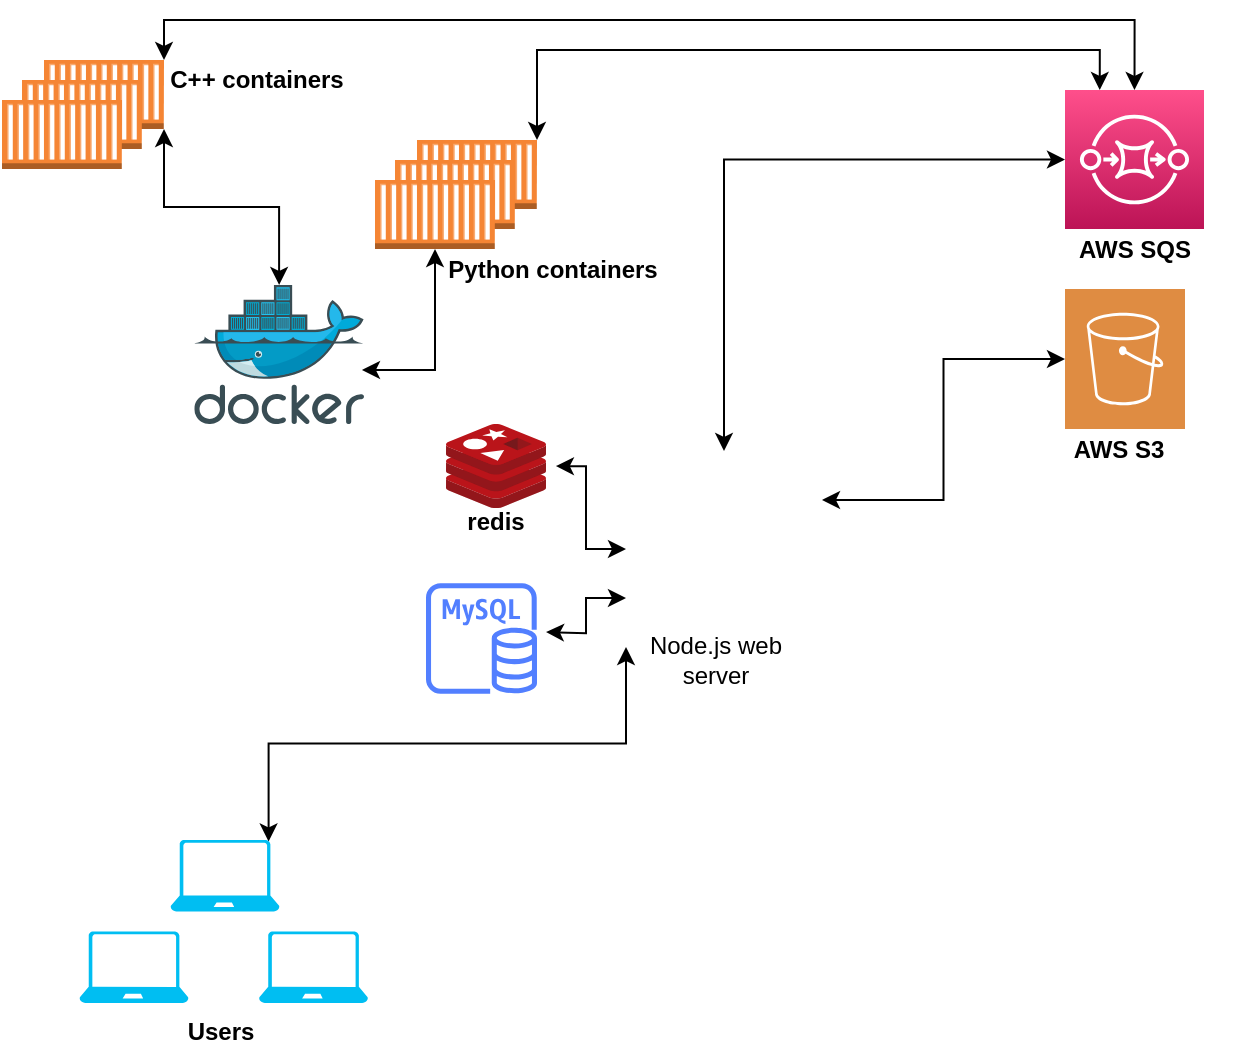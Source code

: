 <mxfile version="15.4.0" type="device"><diagram id="x5cSOFsko-nGKsfiP68E" name="Page-1"><mxGraphModel dx="1851" dy="592" grid="1" gridSize="10" guides="1" tooltips="1" connect="1" arrows="1" fold="1" page="1" pageScale="1" pageWidth="827" pageHeight="1169" math="0" shadow="0"><root><mxCell id="0"/><mxCell id="1" parent="0"/><mxCell id="LyCfUYQ2TqVl-GMdpwWU-2" value="Node.js web server" style="text;html=1;strokeColor=none;fillColor=none;align=center;verticalAlign=middle;whiteSpace=wrap;rounded=0;" parent="1" vertex="1"><mxGeometry x="240" y="343.5" width="90" height="13.5" as="geometry"/></mxCell><mxCell id="LyCfUYQ2TqVl-GMdpwWU-5" value="" style="aspect=fixed;html=1;points=[];align=center;image;fontSize=12;image=img/lib/mscae/Docker.svg;" parent="1" vertex="1"><mxGeometry x="24.12" y="162.45" width="84.88" height="69.6" as="geometry"/></mxCell><mxCell id="LyCfUYQ2TqVl-GMdpwWU-8" value="&lt;b&gt;AWS SQS&lt;/b&gt;" style="text;html=1;strokeColor=none;fillColor=none;align=center;verticalAlign=middle;whiteSpace=wrap;rounded=0;" parent="1" vertex="1"><mxGeometry x="438.75" y="134.5" width="111" height="20" as="geometry"/></mxCell><mxCell id="21tpdBvIPTmqqFUggXv7-12" style="edgeStyle=orthogonalEdgeStyle;rounded=0;orthogonalLoop=1;jettySize=auto;html=1;entryX=1;entryY=0.25;entryDx=0;entryDy=0;startArrow=classic;startFill=1;" parent="1" source="LyCfUYQ2TqVl-GMdpwWU-11" target="9rRl_wNdu0PxKvgsl65S-16" edge="1"><mxGeometry relative="1" as="geometry"/></mxCell><mxCell id="LyCfUYQ2TqVl-GMdpwWU-11" value="" style="pointerEvents=1;shadow=0;dashed=0;html=1;strokeColor=none;fillColor=#DF8C42;labelPosition=center;verticalLabelPosition=bottom;verticalAlign=top;align=center;outlineConnect=0;shape=mxgraph.veeam2.aws_s3;" parent="1" vertex="1"><mxGeometry x="459.5" y="164.5" width="60" height="70" as="geometry"/></mxCell><mxCell id="LyCfUYQ2TqVl-GMdpwWU-12" value="&lt;b&gt;AWS S3&lt;/b&gt;" style="text;html=1;strokeColor=none;fillColor=none;align=center;verticalAlign=middle;whiteSpace=wrap;rounded=0;" parent="1" vertex="1"><mxGeometry x="431.25" y="234.5" width="111" height="20" as="geometry"/></mxCell><mxCell id="LyCfUYQ2TqVl-GMdpwWU-16" value="" style="shape=image;html=1;verticalAlign=top;verticalLabelPosition=bottom;labelBackgroundColor=#ffffff;imageAspect=0;aspect=fixed;image=https://cdn4.iconfinder.com/data/icons/logos-brands-in-colors/404/c_logo-128.png" parent="1" vertex="1"><mxGeometry x="-41" y="20" width="40" height="40" as="geometry"/></mxCell><mxCell id="LyCfUYQ2TqVl-GMdpwWU-27" style="edgeStyle=orthogonalEdgeStyle;rounded=0;orthogonalLoop=1;jettySize=auto;html=1;exitX=1;exitY=1;exitDx=0;exitDy=0;exitPerimeter=0;startArrow=classic;startFill=1;" parent="1" source="LyCfUYQ2TqVl-GMdpwWU-17" target="LyCfUYQ2TqVl-GMdpwWU-5" edge="1"><mxGeometry relative="1" as="geometry"/></mxCell><mxCell id="9rRl_wNdu0PxKvgsl65S-7" style="edgeStyle=orthogonalEdgeStyle;rounded=0;orthogonalLoop=1;jettySize=auto;html=1;exitX=1;exitY=0;exitDx=0;exitDy=0;exitPerimeter=0;entryX=0.5;entryY=0;entryDx=0;entryDy=0;entryPerimeter=0;startArrow=classic;startFill=1;" parent="1" source="LyCfUYQ2TqVl-GMdpwWU-17" target="9rRl_wNdu0PxKvgsl65S-1" edge="1"><mxGeometry relative="1" as="geometry"/></mxCell><mxCell id="LyCfUYQ2TqVl-GMdpwWU-17" value="" style="outlineConnect=0;dashed=0;verticalLabelPosition=bottom;verticalAlign=top;align=center;html=1;shape=mxgraph.aws3.ec2_compute_container;fillColor=#F58534;gradientColor=none;" parent="1" vertex="1"><mxGeometry x="-51" y="50" width="60" height="34.5" as="geometry"/></mxCell><mxCell id="LyCfUYQ2TqVl-GMdpwWU-18" value="" style="shape=image;html=1;verticalAlign=top;verticalLabelPosition=bottom;labelBackgroundColor=#ffffff;imageAspect=0;aspect=fixed;image=https://cdn4.iconfinder.com/data/icons/logos-and-brands/512/267_Python_logo-128.png" parent="1" vertex="1"><mxGeometry x="147.5" y="60" width="38" height="38" as="geometry"/></mxCell><mxCell id="LyCfUYQ2TqVl-GMdpwWU-20" value="" style="outlineConnect=0;dashed=0;verticalLabelPosition=bottom;verticalAlign=top;align=center;html=1;shape=mxgraph.aws3.ec2_compute_container;fillColor=#F58534;gradientColor=none;" parent="1" vertex="1"><mxGeometry x="-62" y="60" width="60" height="34.5" as="geometry"/></mxCell><mxCell id="LyCfUYQ2TqVl-GMdpwWU-21" value="" style="outlineConnect=0;dashed=0;verticalLabelPosition=bottom;verticalAlign=top;align=center;html=1;shape=mxgraph.aws3.ec2_compute_container;fillColor=#F58534;gradientColor=none;" parent="1" vertex="1"><mxGeometry x="-72" y="70" width="60" height="34.5" as="geometry"/></mxCell><mxCell id="9rRl_wNdu0PxKvgsl65S-8" style="edgeStyle=orthogonalEdgeStyle;rounded=0;orthogonalLoop=1;jettySize=auto;html=1;exitX=1;exitY=0;exitDx=0;exitDy=0;exitPerimeter=0;entryX=0.25;entryY=0;entryDx=0;entryDy=0;entryPerimeter=0;startArrow=classic;startFill=1;" parent="1" source="LyCfUYQ2TqVl-GMdpwWU-22" target="9rRl_wNdu0PxKvgsl65S-1" edge="1"><mxGeometry relative="1" as="geometry"/></mxCell><mxCell id="LyCfUYQ2TqVl-GMdpwWU-22" value="" style="outlineConnect=0;dashed=0;verticalLabelPosition=bottom;verticalAlign=top;align=center;html=1;shape=mxgraph.aws3.ec2_compute_container;fillColor=#F58534;gradientColor=none;" parent="1" vertex="1"><mxGeometry x="135.5" y="90" width="60" height="34.5" as="geometry"/></mxCell><mxCell id="LyCfUYQ2TqVl-GMdpwWU-23" value="" style="outlineConnect=0;dashed=0;verticalLabelPosition=bottom;verticalAlign=top;align=center;html=1;shape=mxgraph.aws3.ec2_compute_container;fillColor=#F58534;gradientColor=none;" parent="1" vertex="1"><mxGeometry x="124.5" y="100" width="60" height="34.5" as="geometry"/></mxCell><mxCell id="9rRl_wNdu0PxKvgsl65S-6" style="edgeStyle=orthogonalEdgeStyle;rounded=0;orthogonalLoop=1;jettySize=auto;html=1;exitX=0.5;exitY=1;exitDx=0;exitDy=0;exitPerimeter=0;entryX=0.988;entryY=0.611;entryDx=0;entryDy=0;entryPerimeter=0;startArrow=classic;startFill=1;" parent="1" source="LyCfUYQ2TqVl-GMdpwWU-24" target="LyCfUYQ2TqVl-GMdpwWU-5" edge="1"><mxGeometry relative="1" as="geometry"/></mxCell><mxCell id="LyCfUYQ2TqVl-GMdpwWU-24" value="" style="outlineConnect=0;dashed=0;verticalLabelPosition=bottom;verticalAlign=top;align=center;html=1;shape=mxgraph.aws3.ec2_compute_container;fillColor=#F58534;gradientColor=none;" parent="1" vertex="1"><mxGeometry x="114.5" y="110" width="60" height="34.5" as="geometry"/></mxCell><mxCell id="LyCfUYQ2TqVl-GMdpwWU-25" value="&lt;b&gt;C++ containers&lt;/b&gt;" style="text;html=1;strokeColor=none;fillColor=none;align=center;verticalAlign=middle;whiteSpace=wrap;rounded=0;" parent="1" vertex="1"><mxGeometry y="50" width="111" height="20" as="geometry"/></mxCell><mxCell id="LyCfUYQ2TqVl-GMdpwWU-26" value="&lt;b&gt;Python containers&lt;/b&gt;" style="text;html=1;strokeColor=none;fillColor=none;align=center;verticalAlign=middle;whiteSpace=wrap;rounded=0;" parent="1" vertex="1"><mxGeometry x="147.5" y="144.5" width="111" height="20" as="geometry"/></mxCell><mxCell id="21tpdBvIPTmqqFUggXv7-17" style="edgeStyle=orthogonalEdgeStyle;rounded=0;orthogonalLoop=1;jettySize=auto;html=1;exitX=0.9;exitY=0.02;exitDx=0;exitDy=0;exitPerimeter=0;entryX=0;entryY=1;entryDx=0;entryDy=0;startArrow=classic;startFill=1;" parent="1" source="LyCfUYQ2TqVl-GMdpwWU-36" target="9rRl_wNdu0PxKvgsl65S-16" edge="1"><mxGeometry relative="1" as="geometry"/></mxCell><mxCell id="LyCfUYQ2TqVl-GMdpwWU-36" value="" style="verticalLabelPosition=bottom;html=1;verticalAlign=top;align=center;strokeColor=none;fillColor=#00BEF2;shape=mxgraph.azure.laptop;pointerEvents=1;" parent="1" vertex="1"><mxGeometry x="12.25" y="440" width="54.5" height="35.72" as="geometry"/></mxCell><mxCell id="LyCfUYQ2TqVl-GMdpwWU-37" value="&lt;b&gt;Users&lt;/b&gt;" style="text;html=1;strokeColor=none;fillColor=none;align=center;verticalAlign=middle;whiteSpace=wrap;rounded=0;" parent="1" vertex="1"><mxGeometry x="-17.75" y="525.72" width="111" height="20" as="geometry"/></mxCell><mxCell id="21tpdBvIPTmqqFUggXv7-6" style="edgeStyle=orthogonalEdgeStyle;rounded=0;orthogonalLoop=1;jettySize=auto;html=1;exitX=0;exitY=0.5;exitDx=0;exitDy=0;exitPerimeter=0;startArrow=classic;startFill=1;" parent="1" source="9rRl_wNdu0PxKvgsl65S-1" target="9rRl_wNdu0PxKvgsl65S-16" edge="1"><mxGeometry relative="1" as="geometry"/></mxCell><mxCell id="9rRl_wNdu0PxKvgsl65S-1" value="" style="sketch=0;points=[[0,0,0],[0.25,0,0],[0.5,0,0],[0.75,0,0],[1,0,0],[0,1,0],[0.25,1,0],[0.5,1,0],[0.75,1,0],[1,1,0],[0,0.25,0],[0,0.5,0],[0,0.75,0],[1,0.25,0],[1,0.5,0],[1,0.75,0]];outlineConnect=0;fontColor=#232F3E;gradientColor=#FF4F8B;gradientDirection=north;fillColor=#BC1356;strokeColor=#ffffff;dashed=0;verticalLabelPosition=bottom;verticalAlign=top;align=center;html=1;fontSize=12;fontStyle=0;aspect=fixed;shape=mxgraph.aws4.resourceIcon;resIcon=mxgraph.aws4.sqs;" parent="1" vertex="1"><mxGeometry x="459.5" y="65" width="69.5" height="69.5" as="geometry"/></mxCell><mxCell id="9rRl_wNdu0PxKvgsl65S-13" value="" style="verticalLabelPosition=bottom;html=1;verticalAlign=top;align=center;strokeColor=none;fillColor=#00BEF2;shape=mxgraph.azure.laptop;pointerEvents=1;" parent="1" vertex="1"><mxGeometry x="-33.25" y="485.72" width="54.5" height="35.72" as="geometry"/></mxCell><mxCell id="9rRl_wNdu0PxKvgsl65S-14" value="" style="verticalLabelPosition=bottom;html=1;verticalAlign=top;align=center;strokeColor=none;fillColor=#00BEF2;shape=mxgraph.azure.laptop;pointerEvents=1;" parent="1" vertex="1"><mxGeometry x="56.5" y="485.72" width="54.5" height="35.72" as="geometry"/></mxCell><mxCell id="21tpdBvIPTmqqFUggXv7-15" style="edgeStyle=orthogonalEdgeStyle;rounded=0;orthogonalLoop=1;jettySize=auto;html=1;exitX=0;exitY=0.5;exitDx=0;exitDy=0;entryX=1.099;entryY=0.5;entryDx=0;entryDy=0;entryPerimeter=0;startArrow=classic;startFill=1;" parent="1" source="9rRl_wNdu0PxKvgsl65S-16" target="21tpdBvIPTmqqFUggXv7-14" edge="1"><mxGeometry relative="1" as="geometry"/></mxCell><mxCell id="vkziZfZ01mst1yMmQsoR-2" style="edgeStyle=orthogonalEdgeStyle;rounded=0;orthogonalLoop=1;jettySize=auto;html=1;exitX=0;exitY=0.75;exitDx=0;exitDy=0;entryX=1;entryY=0.5;entryDx=0;entryDy=0;startArrow=classic;startFill=1;" parent="1" source="9rRl_wNdu0PxKvgsl65S-16" edge="1"><mxGeometry relative="1" as="geometry"><mxPoint x="200" y="336.06" as="targetPoint"/></mxGeometry></mxCell><mxCell id="9rRl_wNdu0PxKvgsl65S-16" value="" style="shape=image;html=1;verticalAlign=top;verticalLabelPosition=bottom;labelBackgroundColor=#ffffff;imageAspect=0;aspect=fixed;image=https://cdn0.iconfinder.com/data/icons/designer-skills/128/node-js-128.png;" parent="1" vertex="1"><mxGeometry x="240" y="245.5" width="98" height="98" as="geometry"/></mxCell><mxCell id="21tpdBvIPTmqqFUggXv7-14" value="" style="sketch=0;aspect=fixed;html=1;points=[];align=center;image;fontSize=12;image=img/lib/mscae/Cache_Redis_Product.svg;" parent="1" vertex="1"><mxGeometry x="150" y="232.05" width="50" height="42" as="geometry"/></mxCell><mxCell id="21tpdBvIPTmqqFUggXv7-16" value="&lt;b&gt;redis&lt;/b&gt;" style="text;html=1;strokeColor=none;fillColor=none;align=center;verticalAlign=middle;whiteSpace=wrap;rounded=0;" parent="1" vertex="1"><mxGeometry x="130" y="274.05" width="90" height="13.5" as="geometry"/></mxCell><mxCell id="W2yy_HBZVF-LuKvoiVLh-1" value="" style="sketch=0;outlineConnect=0;fontColor=#232F3E;gradientColor=none;fillColor=#527FFF;strokeColor=none;dashed=0;verticalLabelPosition=bottom;verticalAlign=top;align=center;html=1;fontSize=12;fontStyle=0;aspect=fixed;pointerEvents=1;shape=mxgraph.aws4.rds_mysql_instance;" vertex="1" parent="1"><mxGeometry x="140" y="311.5" width="55.5" height="55.5" as="geometry"/></mxCell></root></mxGraphModel></diagram></mxfile>